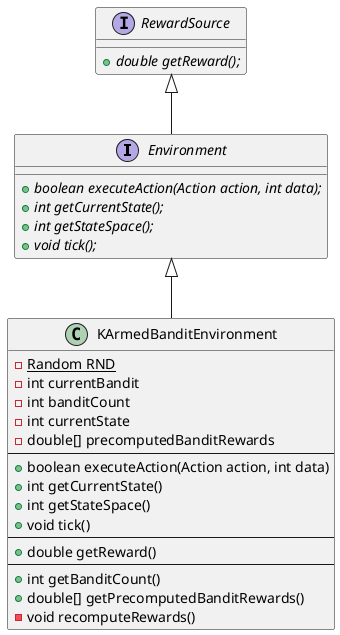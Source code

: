 @startuml
'https://plantuml.com/class-diagram

interface Environment {
    +{abstract}boolean executeAction(Action action, int data);
    +{abstract}int getCurrentState();
    +{abstract}int getStateSpace();
    +{abstract}void tick();
}

interface RewardSource {
    +{abstract} double getReward();
}

class KArmedBanditEnvironment {
    -{static} Random RND
    -int currentBandit
    -int banditCount
    -int currentState
    -double[] precomputedBanditRewards
    ---
    +boolean executeAction(Action action, int data)
    +int getCurrentState()
    +int getStateSpace()
    +void tick()
    ---
    +double getReward()
    ---
    +int getBanditCount()
    +double[] getPrecomputedBanditRewards()
    -void recomputeRewards()
}

RewardSource <|-- Environment
Environment <|-- KArmedBanditEnvironment

@enduml